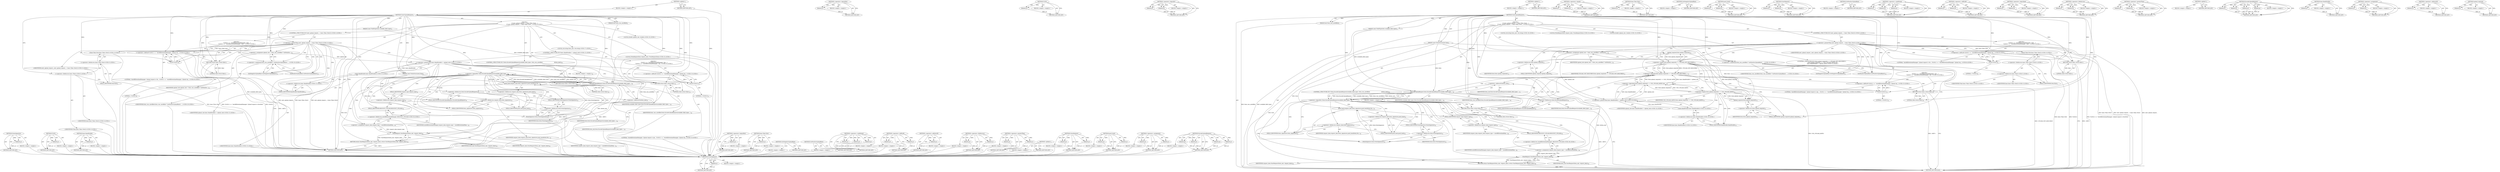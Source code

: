 digraph "upload_required" {
vulnerable_185 [label=<(METHOD,FormSignature)>];
vulnerable_186 [label=<(PARAM,p1)>];
vulnerable_187 [label=<(BLOCK,&lt;empty&gt;,&lt;empty&gt;)>];
vulnerable_188 [label=<(METHOD_RETURN,ANY)>];
vulnerable_140 [label=<(METHOD,VLOG)>];
vulnerable_141 [label=<(PARAM,p1)>];
vulnerable_142 [label=<(BLOCK,&lt;empty&gt;,&lt;empty&gt;)>];
vulnerable_143 [label=<(METHOD_RETURN,ANY)>];
vulnerable_161 [label=<(METHOD,base.RandDouble)>];
vulnerable_162 [label=<(PARAM,p1)>];
vulnerable_163 [label=<(BLOCK,&lt;empty&gt;,&lt;empty&gt;)>];
vulnerable_164 [label=<(METHOD_RETURN,ANY)>];
vulnerable_6 [label=<(METHOD,&lt;global&gt;)<SUB>1</SUB>>];
vulnerable_7 [label=<(BLOCK,&lt;empty&gt;,&lt;empty&gt;)<SUB>1</SUB>>];
vulnerable_8 [label=<(METHOD,StartUploadRequest)<SUB>1</SUB>>];
vulnerable_9 [label=<(PARAM,const FormStructure&amp; form)<SUB>2</SUB>>];
vulnerable_10 [label=<(PARAM,bool form_was_autofilled)<SUB>3</SUB>>];
vulnerable_11 [label=<(PARAM,const FieldTypeSet&amp; available_field_types)<SUB>4</SUB>>];
vulnerable_12 [label="<(BLOCK,{
  if (next_upload_request_ &gt; base::Time::Now(...,{
  if (next_upload_request_ &gt; base::Time::Now(...)<SUB>4</SUB>>"];
vulnerable_13 [label="<(CONTROL_STRUCTURE,IF,if (next_upload_request_ &gt; base::Time::Now()))<SUB>5</SUB>>"];
vulnerable_14 [label="<(&lt;operator&gt;.greaterThan,next_upload_request_ &gt; base::Time::Now())<SUB>5</SUB>>"];
vulnerable_15 [label="<(IDENTIFIER,next_upload_request_,next_upload_request_ &gt; base::Time::Now())<SUB>5</SUB>>"];
vulnerable_16 [label="<(base.Time.Now,base::Time::Now())<SUB>5</SUB>>"];
vulnerable_17 [label="<(&lt;operator&gt;.fieldAccess,base::Time::Now)<SUB>5</SUB>>"];
vulnerable_18 [label="<(&lt;operator&gt;.fieldAccess,base::Time)<SUB>5</SUB>>"];
vulnerable_19 [label="<(IDENTIFIER,base,base::Time::Now())<SUB>5</SUB>>"];
vulnerable_20 [label="<(IDENTIFIER,Time,base::Time::Now())<SUB>5</SUB>>"];
vulnerable_21 [label=<(FIELD_IDENTIFIER,Now,Now)<SUB>5</SUB>>];
vulnerable_22 [label="<(BLOCK,{
    VLOG(1) &lt;&lt; &quot;AutofillDownloadManager: Uplo...,{
    VLOG(1) &lt;&lt; &quot;AutofillDownloadManager: Uplo...)<SUB>5</SUB>>"];
vulnerable_23 [label="<(&lt;operator&gt;.shiftLeft,VLOG(1) &lt;&lt; &quot;AutofillDownloadManager: Upload req...)<SUB>6</SUB>>"];
vulnerable_24 [label=<(VLOG,VLOG(1))<SUB>6</SUB>>];
vulnerable_25 [label=<(LITERAL,1,VLOG(1))<SUB>6</SUB>>];
vulnerable_26 [label="<(LITERAL,&quot;AutofillDownloadManager: Upload request is thr...,VLOG(1) &lt;&lt; &quot;AutofillDownloadManager: Upload req...)<SUB>6</SUB>>"];
vulnerable_27 [label=<(RETURN,return false;,return false;)<SUB>7</SUB>>];
vulnerable_28 [label=<(LITERAL,false,return false;)<SUB>7</SUB>>];
vulnerable_29 [label="<(LOCAL,double upload_rate: double)<SUB>10</SUB>>"];
vulnerable_30 [label=<(&lt;operator&gt;.assignment,upload_rate = form_was_autofilled ? GetPositive...)<SUB>10</SUB>>];
vulnerable_31 [label=<(IDENTIFIER,upload_rate,upload_rate = form_was_autofilled ? GetPositive...)<SUB>10</SUB>>];
vulnerable_32 [label="<(&lt;operator&gt;.conditional,form_was_autofilled ? GetPositiveUploadRate() :...)<SUB>10</SUB>>"];
vulnerable_33 [label="<(IDENTIFIER,form_was_autofilled,form_was_autofilled ? GetPositiveUploadRate() :...)<SUB>10</SUB>>"];
vulnerable_34 [label=<(GetPositiveUploadRate,GetPositiveUploadRate())<SUB>10</SUB>>];
vulnerable_35 [label=<(GetNegativeUploadRate,GetNegativeUploadRate())<SUB>11</SUB>>];
vulnerable_36 [label="<(CONTROL_STRUCTURE,IF,if (base::RandDouble() &gt; upload_rate))<SUB>12</SUB>>"];
vulnerable_37 [label="<(&lt;operator&gt;.greaterThan,base::RandDouble() &gt; upload_rate)<SUB>12</SUB>>"];
vulnerable_38 [label="<(base.RandDouble,base::RandDouble())<SUB>12</SUB>>"];
vulnerable_39 [label="<(&lt;operator&gt;.fieldAccess,base::RandDouble)<SUB>12</SUB>>"];
vulnerable_40 [label="<(IDENTIFIER,base,base::RandDouble())<SUB>12</SUB>>"];
vulnerable_41 [label=<(FIELD_IDENTIFIER,RandDouble,RandDouble)<SUB>12</SUB>>];
vulnerable_42 [label="<(IDENTIFIER,upload_rate,base::RandDouble() &gt; upload_rate)<SUB>12</SUB>>"];
vulnerable_43 [label="<(BLOCK,{
     VLOG(1) &lt;&lt; &quot;AutofillDownloadManager: Upl...,{
     VLOG(1) &lt;&lt; &quot;AutofillDownloadManager: Upl...)<SUB>12</SUB>>"];
vulnerable_44 [label="<(&lt;operator&gt;.shiftLeft,VLOG(1) &lt;&lt; &quot;AutofillDownloadManager: Upload req...)<SUB>13</SUB>>"];
vulnerable_45 [label=<(VLOG,VLOG(1))<SUB>13</SUB>>];
vulnerable_46 [label=<(LITERAL,1,VLOG(1))<SUB>13</SUB>>];
vulnerable_47 [label="<(LITERAL,&quot;AutofillDownloadManager: Upload request is ign...,VLOG(1) &lt;&lt; &quot;AutofillDownloadManager: Upload req...)<SUB>13</SUB>>"];
vulnerable_48 [label=<(RETURN,return false;,return false;)<SUB>14</SUB>>];
vulnerable_49 [label=<(LITERAL,false,return false;)<SUB>14</SUB>>];
vulnerable_50 [label="<(LOCAL,std.string form_xml: std.string)<SUB>17</SUB>>"];
vulnerable_51 [label=<(CONTROL_STRUCTURE,IF,if (!form.EncodeUploadRequest(available_field_types, form_was_autofilled,
                                &amp;form_xml)))<SUB>18</SUB>>];
vulnerable_52 [label=<(&lt;operator&gt;.logicalNot,!form.EncodeUploadRequest(available_field_types...)<SUB>18</SUB>>];
vulnerable_53 [label=<(EncodeUploadRequest,form.EncodeUploadRequest(available_field_types,...)<SUB>18</SUB>>];
vulnerable_54 [label=<(&lt;operator&gt;.fieldAccess,form.EncodeUploadRequest)<SUB>18</SUB>>];
vulnerable_55 [label=<(IDENTIFIER,form,form.EncodeUploadRequest(available_field_types,...)<SUB>18</SUB>>];
vulnerable_56 [label=<(FIELD_IDENTIFIER,EncodeUploadRequest,EncodeUploadRequest)<SUB>18</SUB>>];
vulnerable_57 [label=<(IDENTIFIER,available_field_types,form.EncodeUploadRequest(available_field_types,...)<SUB>18</SUB>>];
vulnerable_58 [label=<(IDENTIFIER,form_was_autofilled,form.EncodeUploadRequest(available_field_types,...)<SUB>18</SUB>>];
vulnerable_59 [label=<(&lt;operator&gt;.addressOf,&amp;form_xml)<SUB>19</SUB>>];
vulnerable_60 [label=<(IDENTIFIER,form_xml,form.EncodeUploadRequest(available_field_types,...)<SUB>19</SUB>>];
vulnerable_61 [label=<(BLOCK,&lt;empty&gt;,&lt;empty&gt;)<SUB>20</SUB>>];
vulnerable_62 [label=<(RETURN,return false;,return false;)<SUB>20</SUB>>];
vulnerable_63 [label=<(LITERAL,false,return false;)<SUB>20</SUB>>];
vulnerable_64 [label="<(LOCAL,FormRequestData request_data: FormRequestData)<SUB>22</SUB>>"];
vulnerable_65 [label=<(push_back,request_data.form_signatures.push_back(form.For...)<SUB>23</SUB>>];
vulnerable_66 [label=<(&lt;operator&gt;.fieldAccess,request_data.form_signatures.push_back)<SUB>23</SUB>>];
vulnerable_67 [label=<(&lt;operator&gt;.fieldAccess,request_data.form_signatures)<SUB>23</SUB>>];
vulnerable_68 [label=<(IDENTIFIER,request_data,request_data.form_signatures.push_back(form.For...)<SUB>23</SUB>>];
vulnerable_69 [label=<(FIELD_IDENTIFIER,form_signatures,form_signatures)<SUB>23</SUB>>];
vulnerable_70 [label=<(FIELD_IDENTIFIER,push_back,push_back)<SUB>23</SUB>>];
vulnerable_71 [label=<(FormSignature,form.FormSignature())<SUB>23</SUB>>];
vulnerable_72 [label=<(&lt;operator&gt;.fieldAccess,form.FormSignature)<SUB>23</SUB>>];
vulnerable_73 [label=<(IDENTIFIER,form,form.FormSignature())<SUB>23</SUB>>];
vulnerable_74 [label=<(FIELD_IDENTIFIER,FormSignature,FormSignature)<SUB>23</SUB>>];
vulnerable_75 [label=<(&lt;operator&gt;.assignment,request_data.request_type = AutofillDownloadMan...)<SUB>24</SUB>>];
vulnerable_76 [label=<(&lt;operator&gt;.fieldAccess,request_data.request_type)<SUB>24</SUB>>];
vulnerable_77 [label=<(IDENTIFIER,request_data,request_data.request_type = AutofillDownloadMan...)<SUB>24</SUB>>];
vulnerable_78 [label=<(FIELD_IDENTIFIER,request_type,request_type)<SUB>24</SUB>>];
vulnerable_79 [label="<(&lt;operator&gt;.fieldAccess,AutofillDownloadManager::REQUEST_UPLOAD)<SUB>24</SUB>>"];
vulnerable_80 [label=<(IDENTIFIER,AutofillDownloadManager,request_data.request_type = AutofillDownloadMan...)<SUB>24</SUB>>];
vulnerable_81 [label=<(FIELD_IDENTIFIER,REQUEST_UPLOAD,REQUEST_UPLOAD)<SUB>24</SUB>>];
vulnerable_82 [label=<(RETURN,return StartRequest(form_xml, request_data);,return StartRequest(form_xml, request_data);)<SUB>26</SUB>>];
vulnerable_83 [label=<(StartRequest,StartRequest(form_xml, request_data))<SUB>26</SUB>>];
vulnerable_84 [label=<(IDENTIFIER,form_xml,StartRequest(form_xml, request_data))<SUB>26</SUB>>];
vulnerable_85 [label=<(IDENTIFIER,request_data,StartRequest(form_xml, request_data))<SUB>26</SUB>>];
vulnerable_86 [label=<(METHOD_RETURN,bool)<SUB>1</SUB>>];
vulnerable_88 [label=<(METHOD_RETURN,ANY)<SUB>1</SUB>>];
vulnerable_165 [label=<(METHOD,&lt;operator&gt;.logicalNot)>];
vulnerable_166 [label=<(PARAM,p1)>];
vulnerable_167 [label=<(BLOCK,&lt;empty&gt;,&lt;empty&gt;)>];
vulnerable_168 [label=<(METHOD_RETURN,ANY)>];
vulnerable_126 [label=<(METHOD,base.Time.Now)>];
vulnerable_127 [label=<(PARAM,p1)>];
vulnerable_128 [label=<(BLOCK,&lt;empty&gt;,&lt;empty&gt;)>];
vulnerable_129 [label=<(METHOD_RETURN,ANY)>];
vulnerable_158 [label=<(METHOD,GetNegativeUploadRate)>];
vulnerable_159 [label=<(BLOCK,&lt;empty&gt;,&lt;empty&gt;)>];
vulnerable_160 [label=<(METHOD_RETURN,ANY)>];
vulnerable_155 [label=<(METHOD,GetPositiveUploadRate)>];
vulnerable_156 [label=<(BLOCK,&lt;empty&gt;,&lt;empty&gt;)>];
vulnerable_157 [label=<(METHOD_RETURN,ANY)>];
vulnerable_149 [label=<(METHOD,&lt;operator&gt;.conditional)>];
vulnerable_150 [label=<(PARAM,p1)>];
vulnerable_151 [label=<(PARAM,p2)>];
vulnerable_152 [label=<(PARAM,p3)>];
vulnerable_153 [label=<(BLOCK,&lt;empty&gt;,&lt;empty&gt;)>];
vulnerable_154 [label=<(METHOD_RETURN,ANY)>];
vulnerable_135 [label=<(METHOD,&lt;operator&gt;.shiftLeft)>];
vulnerable_136 [label=<(PARAM,p1)>];
vulnerable_137 [label=<(PARAM,p2)>];
vulnerable_138 [label=<(BLOCK,&lt;empty&gt;,&lt;empty&gt;)>];
vulnerable_139 [label=<(METHOD_RETURN,ANY)>];
vulnerable_176 [label=<(METHOD,&lt;operator&gt;.addressOf)>];
vulnerable_177 [label=<(PARAM,p1)>];
vulnerable_178 [label=<(BLOCK,&lt;empty&gt;,&lt;empty&gt;)>];
vulnerable_179 [label=<(METHOD_RETURN,ANY)>];
vulnerable_130 [label=<(METHOD,&lt;operator&gt;.fieldAccess)>];
vulnerable_131 [label=<(PARAM,p1)>];
vulnerable_132 [label=<(PARAM,p2)>];
vulnerable_133 [label=<(BLOCK,&lt;empty&gt;,&lt;empty&gt;)>];
vulnerable_134 [label=<(METHOD_RETURN,ANY)>];
vulnerable_121 [label=<(METHOD,&lt;operator&gt;.greaterThan)>];
vulnerable_122 [label=<(PARAM,p1)>];
vulnerable_123 [label=<(PARAM,p2)>];
vulnerable_124 [label=<(BLOCK,&lt;empty&gt;,&lt;empty&gt;)>];
vulnerable_125 [label=<(METHOD_RETURN,ANY)>];
vulnerable_115 [label=<(METHOD,&lt;global&gt;)<SUB>1</SUB>>];
vulnerable_116 [label=<(BLOCK,&lt;empty&gt;,&lt;empty&gt;)>];
vulnerable_117 [label=<(METHOD_RETURN,ANY)>];
vulnerable_189 [label=<(METHOD,StartRequest)>];
vulnerable_190 [label=<(PARAM,p1)>];
vulnerable_191 [label=<(PARAM,p2)>];
vulnerable_192 [label=<(BLOCK,&lt;empty&gt;,&lt;empty&gt;)>];
vulnerable_193 [label=<(METHOD_RETURN,ANY)>];
vulnerable_180 [label=<(METHOD,push_back)>];
vulnerable_181 [label=<(PARAM,p1)>];
vulnerable_182 [label=<(PARAM,p2)>];
vulnerable_183 [label=<(BLOCK,&lt;empty&gt;,&lt;empty&gt;)>];
vulnerable_184 [label=<(METHOD_RETURN,ANY)>];
vulnerable_144 [label=<(METHOD,&lt;operator&gt;.assignment)>];
vulnerable_145 [label=<(PARAM,p1)>];
vulnerable_146 [label=<(PARAM,p2)>];
vulnerable_147 [label=<(BLOCK,&lt;empty&gt;,&lt;empty&gt;)>];
vulnerable_148 [label=<(METHOD_RETURN,ANY)>];
vulnerable_169 [label=<(METHOD,EncodeUploadRequest)>];
vulnerable_170 [label=<(PARAM,p1)>];
vulnerable_171 [label=<(PARAM,p2)>];
vulnerable_172 [label=<(PARAM,p3)>];
vulnerable_173 [label=<(PARAM,p4)>];
vulnerable_174 [label=<(BLOCK,&lt;empty&gt;,&lt;empty&gt;)>];
vulnerable_175 [label=<(METHOD_RETURN,ANY)>];
fixed_218 [label=<(METHOD,FormSignature)>];
fixed_219 [label=<(PARAM,p1)>];
fixed_220 [label=<(BLOCK,&lt;empty&gt;,&lt;empty&gt;)>];
fixed_221 [label=<(METHOD_RETURN,ANY)>];
fixed_198 [label=<(METHOD,&lt;operator&gt;.logicalNot)>];
fixed_199 [label=<(PARAM,p1)>];
fixed_200 [label=<(BLOCK,&lt;empty&gt;,&lt;empty&gt;)>];
fixed_201 [label=<(METHOD_RETURN,ANY)>];
fixed_154 [label=<(METHOD,VLOG)>];
fixed_155 [label=<(PARAM,p1)>];
fixed_156 [label=<(BLOCK,&lt;empty&gt;,&lt;empty&gt;)>];
fixed_157 [label=<(METHOD_RETURN,ANY)>];
fixed_175 [label=<(METHOD,&lt;operator&gt;.logicalOr)>];
fixed_176 [label=<(PARAM,p1)>];
fixed_177 [label=<(PARAM,p2)>];
fixed_178 [label=<(BLOCK,&lt;empty&gt;,&lt;empty&gt;)>];
fixed_179 [label=<(METHOD_RETURN,ANY)>];
fixed_6 [label=<(METHOD,&lt;global&gt;)<SUB>1</SUB>>];
fixed_7 [label=<(BLOCK,&lt;empty&gt;,&lt;empty&gt;)<SUB>1</SUB>>];
fixed_8 [label=<(METHOD,StartUploadRequest)<SUB>1</SUB>>];
fixed_9 [label=<(PARAM,const FormStructure&amp; form)<SUB>2</SUB>>];
fixed_10 [label=<(PARAM,bool form_was_autofilled)<SUB>3</SUB>>];
fixed_11 [label=<(PARAM,const FieldTypeSet&amp; available_field_types)<SUB>4</SUB>>];
fixed_12 [label="<(BLOCK,{
  if (next_upload_request_ &gt; base::Time::Now(...,{
  if (next_upload_request_ &gt; base::Time::Now(...)<SUB>4</SUB>>"];
fixed_13 [label="<(CONTROL_STRUCTURE,IF,if (next_upload_request_ &gt; base::Time::Now()))<SUB>5</SUB>>"];
fixed_14 [label="<(&lt;operator&gt;.greaterThan,next_upload_request_ &gt; base::Time::Now())<SUB>5</SUB>>"];
fixed_15 [label="<(IDENTIFIER,next_upload_request_,next_upload_request_ &gt; base::Time::Now())<SUB>5</SUB>>"];
fixed_16 [label="<(base.Time.Now,base::Time::Now())<SUB>5</SUB>>"];
fixed_17 [label="<(&lt;operator&gt;.fieldAccess,base::Time::Now)<SUB>5</SUB>>"];
fixed_18 [label="<(&lt;operator&gt;.fieldAccess,base::Time)<SUB>5</SUB>>"];
fixed_19 [label="<(IDENTIFIER,base,base::Time::Now())<SUB>5</SUB>>"];
fixed_20 [label="<(IDENTIFIER,Time,base::Time::Now())<SUB>5</SUB>>"];
fixed_21 [label=<(FIELD_IDENTIFIER,Now,Now)<SUB>5</SUB>>];
fixed_22 [label="<(BLOCK,{
    VLOG(1) &lt;&lt; &quot;AutofillDownloadManager: Uplo...,{
    VLOG(1) &lt;&lt; &quot;AutofillDownloadManager: Uplo...)<SUB>5</SUB>>"];
fixed_23 [label="<(&lt;operator&gt;.shiftLeft,VLOG(1) &lt;&lt; &quot;AutofillDownloadManager: Upload req...)<SUB>6</SUB>>"];
fixed_24 [label=<(VLOG,VLOG(1))<SUB>6</SUB>>];
fixed_25 [label=<(LITERAL,1,VLOG(1))<SUB>6</SUB>>];
fixed_26 [label="<(LITERAL,&quot;AutofillDownloadManager: Upload request is thr...,VLOG(1) &lt;&lt; &quot;AutofillDownloadManager: Upload req...)<SUB>6</SUB>>"];
fixed_27 [label=<(RETURN,return false;,return false;)<SUB>7</SUB>>];
fixed_28 [label=<(LITERAL,false,return false;)<SUB>7</SUB>>];
fixed_29 [label="<(LOCAL,double upload_rate: double)<SUB>10</SUB>>"];
fixed_30 [label=<(&lt;operator&gt;.assignment,upload_rate = form_was_autofilled ? GetPositive...)<SUB>10</SUB>>];
fixed_31 [label=<(IDENTIFIER,upload_rate,upload_rate = form_was_autofilled ? GetPositive...)<SUB>10</SUB>>];
fixed_32 [label="<(&lt;operator&gt;.conditional,form_was_autofilled ? GetPositiveUploadRate() :...)<SUB>10</SUB>>"];
fixed_33 [label="<(IDENTIFIER,form_was_autofilled,form_was_autofilled ? GetPositiveUploadRate() :...)<SUB>10</SUB>>"];
fixed_34 [label=<(GetPositiveUploadRate,GetPositiveUploadRate())<SUB>10</SUB>>];
fixed_35 [label=<(GetNegativeUploadRate,GetNegativeUploadRate())<SUB>11</SUB>>];
fixed_36 [label="<(CONTROL_STRUCTURE,IF,if (form.upload_required() == UPLOAD_NOT_REQUIRED ||
      (form.upload_required() == USE_UPLOAD_RATES &amp;&amp;
       base::RandDouble() &gt; upload_rate)))<SUB>12</SUB>>"];
fixed_37 [label=<(&lt;operator&gt;.logicalOr,form.upload_required() == UPLOAD_NOT_REQUIRED |...)<SUB>12</SUB>>];
fixed_38 [label=<(&lt;operator&gt;.equals,form.upload_required() == UPLOAD_NOT_REQUIRED)<SUB>12</SUB>>];
fixed_39 [label=<(upload_required,form.upload_required())<SUB>12</SUB>>];
fixed_40 [label=<(&lt;operator&gt;.fieldAccess,form.upload_required)<SUB>12</SUB>>];
fixed_41 [label=<(IDENTIFIER,form,form.upload_required())<SUB>12</SUB>>];
fixed_42 [label=<(FIELD_IDENTIFIER,upload_required,upload_required)<SUB>12</SUB>>];
fixed_43 [label=<(IDENTIFIER,UPLOAD_NOT_REQUIRED,form.upload_required() == UPLOAD_NOT_REQUIRED)<SUB>12</SUB>>];
fixed_44 [label=<(&lt;operator&gt;.logicalAnd,form.upload_required() == USE_UPLOAD_RATES &amp;&amp;
 ...)<SUB>13</SUB>>];
fixed_45 [label=<(&lt;operator&gt;.equals,form.upload_required() == USE_UPLOAD_RATES)<SUB>13</SUB>>];
fixed_46 [label=<(upload_required,form.upload_required())<SUB>13</SUB>>];
fixed_47 [label=<(&lt;operator&gt;.fieldAccess,form.upload_required)<SUB>13</SUB>>];
fixed_48 [label=<(IDENTIFIER,form,form.upload_required())<SUB>13</SUB>>];
fixed_49 [label=<(FIELD_IDENTIFIER,upload_required,upload_required)<SUB>13</SUB>>];
fixed_50 [label=<(IDENTIFIER,USE_UPLOAD_RATES,form.upload_required() == USE_UPLOAD_RATES)<SUB>13</SUB>>];
fixed_51 [label="<(&lt;operator&gt;.greaterThan,base::RandDouble() &gt; upload_rate)<SUB>14</SUB>>"];
fixed_52 [label="<(base.RandDouble,base::RandDouble())<SUB>14</SUB>>"];
fixed_53 [label="<(&lt;operator&gt;.fieldAccess,base::RandDouble)<SUB>14</SUB>>"];
fixed_54 [label="<(IDENTIFIER,base,base::RandDouble())<SUB>14</SUB>>"];
fixed_55 [label=<(FIELD_IDENTIFIER,RandDouble,RandDouble)<SUB>14</SUB>>];
fixed_56 [label="<(IDENTIFIER,upload_rate,base::RandDouble() &gt; upload_rate)<SUB>14</SUB>>"];
fixed_57 [label="<(BLOCK,{
     VLOG(1) &lt;&lt; &quot;AutofillDownloadManager: Upl...,{
     VLOG(1) &lt;&lt; &quot;AutofillDownloadManager: Upl...)<SUB>14</SUB>>"];
fixed_58 [label="<(&lt;operator&gt;.shiftLeft,VLOG(1) &lt;&lt; &quot;AutofillDownloadManager: Upload req...)<SUB>15</SUB>>"];
fixed_59 [label=<(VLOG,VLOG(1))<SUB>15</SUB>>];
fixed_60 [label=<(LITERAL,1,VLOG(1))<SUB>15</SUB>>];
fixed_61 [label="<(LITERAL,&quot;AutofillDownloadManager: Upload request is ign...,VLOG(1) &lt;&lt; &quot;AutofillDownloadManager: Upload req...)<SUB>15</SUB>>"];
fixed_62 [label=<(RETURN,return false;,return false;)<SUB>16</SUB>>];
fixed_63 [label=<(LITERAL,false,return false;)<SUB>16</SUB>>];
fixed_64 [label="<(LOCAL,std.string form_xml: std.string)<SUB>19</SUB>>"];
fixed_65 [label=<(CONTROL_STRUCTURE,IF,if (!form.EncodeUploadRequest(available_field_types, form_was_autofilled,
                                &amp;form_xml)))<SUB>20</SUB>>];
fixed_66 [label=<(&lt;operator&gt;.logicalNot,!form.EncodeUploadRequest(available_field_types...)<SUB>20</SUB>>];
fixed_67 [label=<(EncodeUploadRequest,form.EncodeUploadRequest(available_field_types,...)<SUB>20</SUB>>];
fixed_68 [label=<(&lt;operator&gt;.fieldAccess,form.EncodeUploadRequest)<SUB>20</SUB>>];
fixed_69 [label=<(IDENTIFIER,form,form.EncodeUploadRequest(available_field_types,...)<SUB>20</SUB>>];
fixed_70 [label=<(FIELD_IDENTIFIER,EncodeUploadRequest,EncodeUploadRequest)<SUB>20</SUB>>];
fixed_71 [label=<(IDENTIFIER,available_field_types,form.EncodeUploadRequest(available_field_types,...)<SUB>20</SUB>>];
fixed_72 [label=<(IDENTIFIER,form_was_autofilled,form.EncodeUploadRequest(available_field_types,...)<SUB>20</SUB>>];
fixed_73 [label=<(&lt;operator&gt;.addressOf,&amp;form_xml)<SUB>21</SUB>>];
fixed_74 [label=<(IDENTIFIER,form_xml,form.EncodeUploadRequest(available_field_types,...)<SUB>21</SUB>>];
fixed_75 [label=<(BLOCK,&lt;empty&gt;,&lt;empty&gt;)<SUB>22</SUB>>];
fixed_76 [label=<(RETURN,return false;,return false;)<SUB>22</SUB>>];
fixed_77 [label=<(LITERAL,false,return false;)<SUB>22</SUB>>];
fixed_78 [label="<(LOCAL,FormRequestData request_data: FormRequestData)<SUB>24</SUB>>"];
fixed_79 [label=<(push_back,request_data.form_signatures.push_back(form.For...)<SUB>25</SUB>>];
fixed_80 [label=<(&lt;operator&gt;.fieldAccess,request_data.form_signatures.push_back)<SUB>25</SUB>>];
fixed_81 [label=<(&lt;operator&gt;.fieldAccess,request_data.form_signatures)<SUB>25</SUB>>];
fixed_82 [label=<(IDENTIFIER,request_data,request_data.form_signatures.push_back(form.For...)<SUB>25</SUB>>];
fixed_83 [label=<(FIELD_IDENTIFIER,form_signatures,form_signatures)<SUB>25</SUB>>];
fixed_84 [label=<(FIELD_IDENTIFIER,push_back,push_back)<SUB>25</SUB>>];
fixed_85 [label=<(FormSignature,form.FormSignature())<SUB>25</SUB>>];
fixed_86 [label=<(&lt;operator&gt;.fieldAccess,form.FormSignature)<SUB>25</SUB>>];
fixed_87 [label=<(IDENTIFIER,form,form.FormSignature())<SUB>25</SUB>>];
fixed_88 [label=<(FIELD_IDENTIFIER,FormSignature,FormSignature)<SUB>25</SUB>>];
fixed_89 [label=<(&lt;operator&gt;.assignment,request_data.request_type = AutofillDownloadMan...)<SUB>26</SUB>>];
fixed_90 [label=<(&lt;operator&gt;.fieldAccess,request_data.request_type)<SUB>26</SUB>>];
fixed_91 [label=<(IDENTIFIER,request_data,request_data.request_type = AutofillDownloadMan...)<SUB>26</SUB>>];
fixed_92 [label=<(FIELD_IDENTIFIER,request_type,request_type)<SUB>26</SUB>>];
fixed_93 [label="<(&lt;operator&gt;.fieldAccess,AutofillDownloadManager::REQUEST_UPLOAD)<SUB>26</SUB>>"];
fixed_94 [label=<(IDENTIFIER,AutofillDownloadManager,request_data.request_type = AutofillDownloadMan...)<SUB>26</SUB>>];
fixed_95 [label=<(FIELD_IDENTIFIER,REQUEST_UPLOAD,REQUEST_UPLOAD)<SUB>26</SUB>>];
fixed_96 [label=<(RETURN,return StartRequest(form_xml, request_data);,return StartRequest(form_xml, request_data);)<SUB>28</SUB>>];
fixed_97 [label=<(StartRequest,StartRequest(form_xml, request_data))<SUB>28</SUB>>];
fixed_98 [label=<(IDENTIFIER,form_xml,StartRequest(form_xml, request_data))<SUB>28</SUB>>];
fixed_99 [label=<(IDENTIFIER,request_data,StartRequest(form_xml, request_data))<SUB>28</SUB>>];
fixed_100 [label=<(METHOD_RETURN,bool)<SUB>1</SUB>>];
fixed_102 [label=<(METHOD_RETURN,ANY)<SUB>1</SUB>>];
fixed_180 [label=<(METHOD,&lt;operator&gt;.equals)>];
fixed_181 [label=<(PARAM,p1)>];
fixed_182 [label=<(PARAM,p2)>];
fixed_183 [label=<(BLOCK,&lt;empty&gt;,&lt;empty&gt;)>];
fixed_184 [label=<(METHOD_RETURN,ANY)>];
fixed_140 [label=<(METHOD,base.Time.Now)>];
fixed_141 [label=<(PARAM,p1)>];
fixed_142 [label=<(BLOCK,&lt;empty&gt;,&lt;empty&gt;)>];
fixed_143 [label=<(METHOD_RETURN,ANY)>];
fixed_172 [label=<(METHOD,GetNegativeUploadRate)>];
fixed_173 [label=<(BLOCK,&lt;empty&gt;,&lt;empty&gt;)>];
fixed_174 [label=<(METHOD_RETURN,ANY)>];
fixed_213 [label=<(METHOD,push_back)>];
fixed_214 [label=<(PARAM,p1)>];
fixed_215 [label=<(PARAM,p2)>];
fixed_216 [label=<(BLOCK,&lt;empty&gt;,&lt;empty&gt;)>];
fixed_217 [label=<(METHOD_RETURN,ANY)>];
fixed_222 [label=<(METHOD,StartRequest)>];
fixed_223 [label=<(PARAM,p1)>];
fixed_224 [label=<(PARAM,p2)>];
fixed_225 [label=<(BLOCK,&lt;empty&gt;,&lt;empty&gt;)>];
fixed_226 [label=<(METHOD_RETURN,ANY)>];
fixed_169 [label=<(METHOD,GetPositiveUploadRate)>];
fixed_170 [label=<(BLOCK,&lt;empty&gt;,&lt;empty&gt;)>];
fixed_171 [label=<(METHOD_RETURN,ANY)>];
fixed_163 [label=<(METHOD,&lt;operator&gt;.conditional)>];
fixed_164 [label=<(PARAM,p1)>];
fixed_165 [label=<(PARAM,p2)>];
fixed_166 [label=<(PARAM,p3)>];
fixed_167 [label=<(BLOCK,&lt;empty&gt;,&lt;empty&gt;)>];
fixed_168 [label=<(METHOD_RETURN,ANY)>];
fixed_149 [label=<(METHOD,&lt;operator&gt;.shiftLeft)>];
fixed_150 [label=<(PARAM,p1)>];
fixed_151 [label=<(PARAM,p2)>];
fixed_152 [label=<(BLOCK,&lt;empty&gt;,&lt;empty&gt;)>];
fixed_153 [label=<(METHOD_RETURN,ANY)>];
fixed_189 [label=<(METHOD,&lt;operator&gt;.logicalAnd)>];
fixed_190 [label=<(PARAM,p1)>];
fixed_191 [label=<(PARAM,p2)>];
fixed_192 [label=<(BLOCK,&lt;empty&gt;,&lt;empty&gt;)>];
fixed_193 [label=<(METHOD_RETURN,ANY)>];
fixed_144 [label=<(METHOD,&lt;operator&gt;.fieldAccess)>];
fixed_145 [label=<(PARAM,p1)>];
fixed_146 [label=<(PARAM,p2)>];
fixed_147 [label=<(BLOCK,&lt;empty&gt;,&lt;empty&gt;)>];
fixed_148 [label=<(METHOD_RETURN,ANY)>];
fixed_135 [label=<(METHOD,&lt;operator&gt;.greaterThan)>];
fixed_136 [label=<(PARAM,p1)>];
fixed_137 [label=<(PARAM,p2)>];
fixed_138 [label=<(BLOCK,&lt;empty&gt;,&lt;empty&gt;)>];
fixed_139 [label=<(METHOD_RETURN,ANY)>];
fixed_129 [label=<(METHOD,&lt;global&gt;)<SUB>1</SUB>>];
fixed_130 [label=<(BLOCK,&lt;empty&gt;,&lt;empty&gt;)>];
fixed_131 [label=<(METHOD_RETURN,ANY)>];
fixed_202 [label=<(METHOD,EncodeUploadRequest)>];
fixed_203 [label=<(PARAM,p1)>];
fixed_204 [label=<(PARAM,p2)>];
fixed_205 [label=<(PARAM,p3)>];
fixed_206 [label=<(PARAM,p4)>];
fixed_207 [label=<(BLOCK,&lt;empty&gt;,&lt;empty&gt;)>];
fixed_208 [label=<(METHOD_RETURN,ANY)>];
fixed_194 [label=<(METHOD,base.RandDouble)>];
fixed_195 [label=<(PARAM,p1)>];
fixed_196 [label=<(BLOCK,&lt;empty&gt;,&lt;empty&gt;)>];
fixed_197 [label=<(METHOD_RETURN,ANY)>];
fixed_158 [label=<(METHOD,&lt;operator&gt;.assignment)>];
fixed_159 [label=<(PARAM,p1)>];
fixed_160 [label=<(PARAM,p2)>];
fixed_161 [label=<(BLOCK,&lt;empty&gt;,&lt;empty&gt;)>];
fixed_162 [label=<(METHOD_RETURN,ANY)>];
fixed_209 [label=<(METHOD,&lt;operator&gt;.addressOf)>];
fixed_210 [label=<(PARAM,p1)>];
fixed_211 [label=<(BLOCK,&lt;empty&gt;,&lt;empty&gt;)>];
fixed_212 [label=<(METHOD_RETURN,ANY)>];
fixed_185 [label=<(METHOD,upload_required)>];
fixed_186 [label=<(PARAM,p1)>];
fixed_187 [label=<(BLOCK,&lt;empty&gt;,&lt;empty&gt;)>];
fixed_188 [label=<(METHOD_RETURN,ANY)>];
vulnerable_185 -> vulnerable_186  [key=0, label="AST: "];
vulnerable_185 -> vulnerable_186  [key=1, label="DDG: "];
vulnerable_185 -> vulnerable_187  [key=0, label="AST: "];
vulnerable_185 -> vulnerable_188  [key=0, label="AST: "];
vulnerable_185 -> vulnerable_188  [key=1, label="CFG: "];
vulnerable_186 -> vulnerable_188  [key=0, label="DDG: p1"];
vulnerable_187 -> fixed_218  [key=0];
vulnerable_188 -> fixed_218  [key=0];
vulnerable_140 -> vulnerable_141  [key=0, label="AST: "];
vulnerable_140 -> vulnerable_141  [key=1, label="DDG: "];
vulnerable_140 -> vulnerable_142  [key=0, label="AST: "];
vulnerable_140 -> vulnerable_143  [key=0, label="AST: "];
vulnerable_140 -> vulnerable_143  [key=1, label="CFG: "];
vulnerable_141 -> vulnerable_143  [key=0, label="DDG: p1"];
vulnerable_142 -> fixed_218  [key=0];
vulnerable_143 -> fixed_218  [key=0];
vulnerable_161 -> vulnerable_162  [key=0, label="AST: "];
vulnerable_161 -> vulnerable_162  [key=1, label="DDG: "];
vulnerable_161 -> vulnerable_163  [key=0, label="AST: "];
vulnerable_161 -> vulnerable_164  [key=0, label="AST: "];
vulnerable_161 -> vulnerable_164  [key=1, label="CFG: "];
vulnerable_162 -> vulnerable_164  [key=0, label="DDG: p1"];
vulnerable_163 -> fixed_218  [key=0];
vulnerable_164 -> fixed_218  [key=0];
vulnerable_6 -> vulnerable_7  [key=0, label="AST: "];
vulnerable_6 -> vulnerable_88  [key=0, label="AST: "];
vulnerable_6 -> vulnerable_88  [key=1, label="CFG: "];
vulnerable_7 -> vulnerable_8  [key=0, label="AST: "];
vulnerable_8 -> vulnerable_9  [key=0, label="AST: "];
vulnerable_8 -> vulnerable_9  [key=1, label="DDG: "];
vulnerable_8 -> vulnerable_10  [key=0, label="AST: "];
vulnerable_8 -> vulnerable_10  [key=1, label="DDG: "];
vulnerable_8 -> vulnerable_11  [key=0, label="AST: "];
vulnerable_8 -> vulnerable_11  [key=1, label="DDG: "];
vulnerable_8 -> vulnerable_12  [key=0, label="AST: "];
vulnerable_8 -> vulnerable_86  [key=0, label="AST: "];
vulnerable_8 -> vulnerable_18  [key=0, label="CFG: "];
vulnerable_8 -> vulnerable_30  [key=0, label="DDG: "];
vulnerable_8 -> vulnerable_14  [key=0, label="DDG: "];
vulnerable_8 -> vulnerable_27  [key=0, label="DDG: "];
vulnerable_8 -> vulnerable_32  [key=0, label="DDG: "];
vulnerable_8 -> vulnerable_37  [key=0, label="DDG: "];
vulnerable_8 -> vulnerable_48  [key=0, label="DDG: "];
vulnerable_8 -> vulnerable_62  [key=0, label="DDG: "];
vulnerable_8 -> vulnerable_83  [key=0, label="DDG: "];
vulnerable_8 -> vulnerable_23  [key=0, label="DDG: "];
vulnerable_8 -> vulnerable_28  [key=0, label="DDG: "];
vulnerable_8 -> vulnerable_44  [key=0, label="DDG: "];
vulnerable_8 -> vulnerable_49  [key=0, label="DDG: "];
vulnerable_8 -> vulnerable_53  [key=0, label="DDG: "];
vulnerable_8 -> vulnerable_63  [key=0, label="DDG: "];
vulnerable_8 -> vulnerable_24  [key=0, label="DDG: "];
vulnerable_8 -> vulnerable_45  [key=0, label="DDG: "];
vulnerable_9 -> vulnerable_86  [key=0, label="DDG: form"];
vulnerable_9 -> vulnerable_71  [key=0, label="DDG: form"];
vulnerable_9 -> vulnerable_53  [key=0, label="DDG: form"];
vulnerable_10 -> vulnerable_86  [key=0, label="DDG: form_was_autofilled"];
vulnerable_11 -> vulnerable_86  [key=0, label="DDG: available_field_types"];
vulnerable_11 -> vulnerable_53  [key=0, label="DDG: available_field_types"];
vulnerable_12 -> vulnerable_13  [key=0, label="AST: "];
vulnerable_12 -> vulnerable_29  [key=0, label="AST: "];
vulnerable_12 -> vulnerable_30  [key=0, label="AST: "];
vulnerable_12 -> vulnerable_36  [key=0, label="AST: "];
vulnerable_12 -> vulnerable_50  [key=0, label="AST: "];
vulnerable_12 -> vulnerable_51  [key=0, label="AST: "];
vulnerable_12 -> vulnerable_64  [key=0, label="AST: "];
vulnerable_12 -> vulnerable_65  [key=0, label="AST: "];
vulnerable_12 -> vulnerable_75  [key=0, label="AST: "];
vulnerable_12 -> vulnerable_82  [key=0, label="AST: "];
vulnerable_13 -> vulnerable_14  [key=0, label="AST: "];
vulnerable_13 -> vulnerable_22  [key=0, label="AST: "];
vulnerable_14 -> vulnerable_15  [key=0, label="AST: "];
vulnerable_14 -> vulnerable_16  [key=0, label="AST: "];
vulnerable_14 -> vulnerable_24  [key=0, label="CFG: "];
vulnerable_14 -> vulnerable_24  [key=1, label="CDG: "];
vulnerable_14 -> vulnerable_34  [key=0, label="CFG: "];
vulnerable_14 -> vulnerable_34  [key=1, label="CDG: "];
vulnerable_14 -> vulnerable_35  [key=0, label="CFG: "];
vulnerable_14 -> vulnerable_35  [key=1, label="CDG: "];
vulnerable_14 -> vulnerable_86  [key=0, label="DDG: base::Time::Now()"];
vulnerable_14 -> vulnerable_86  [key=1, label="DDG: next_upload_request_ &gt; base::Time::Now()"];
vulnerable_14 -> vulnerable_86  [key=2, label="DDG: next_upload_request_"];
vulnerable_14 -> vulnerable_30  [key=0, label="CDG: "];
vulnerable_14 -> vulnerable_32  [key=0, label="CDG: "];
vulnerable_14 -> vulnerable_37  [key=0, label="CDG: "];
vulnerable_14 -> vulnerable_38  [key=0, label="CDG: "];
vulnerable_14 -> vulnerable_27  [key=0, label="CDG: "];
vulnerable_14 -> vulnerable_23  [key=0, label="CDG: "];
vulnerable_14 -> vulnerable_41  [key=0, label="CDG: "];
vulnerable_14 -> vulnerable_39  [key=0, label="CDG: "];
vulnerable_15 -> fixed_218  [key=0];
vulnerable_16 -> vulnerable_17  [key=0, label="AST: "];
vulnerable_16 -> vulnerable_14  [key=0, label="CFG: "];
vulnerable_16 -> vulnerable_14  [key=1, label="DDG: base::Time::Now"];
vulnerable_16 -> vulnerable_86  [key=0, label="DDG: base::Time::Now"];
vulnerable_17 -> vulnerable_18  [key=0, label="AST: "];
vulnerable_17 -> vulnerable_21  [key=0, label="AST: "];
vulnerable_17 -> vulnerable_16  [key=0, label="CFG: "];
vulnerable_18 -> vulnerable_19  [key=0, label="AST: "];
vulnerable_18 -> vulnerable_20  [key=0, label="AST: "];
vulnerable_18 -> vulnerable_21  [key=0, label="CFG: "];
vulnerable_19 -> fixed_218  [key=0];
vulnerable_20 -> fixed_218  [key=0];
vulnerable_21 -> vulnerable_17  [key=0, label="CFG: "];
vulnerable_22 -> vulnerable_23  [key=0, label="AST: "];
vulnerable_22 -> vulnerable_27  [key=0, label="AST: "];
vulnerable_23 -> vulnerable_24  [key=0, label="AST: "];
vulnerable_23 -> vulnerable_26  [key=0, label="AST: "];
vulnerable_23 -> vulnerable_27  [key=0, label="CFG: "];
vulnerable_23 -> vulnerable_86  [key=0, label="DDG: VLOG(1)"];
vulnerable_23 -> vulnerable_86  [key=1, label="DDG: VLOG(1) &lt;&lt; &quot;AutofillDownloadManager: Upload request is throttled.&quot;"];
vulnerable_24 -> vulnerable_25  [key=0, label="AST: "];
vulnerable_24 -> vulnerable_23  [key=0, label="CFG: "];
vulnerable_24 -> vulnerable_23  [key=1, label="DDG: 1"];
vulnerable_25 -> fixed_218  [key=0];
vulnerable_26 -> fixed_218  [key=0];
vulnerable_27 -> vulnerable_28  [key=0, label="AST: "];
vulnerable_27 -> vulnerable_86  [key=0, label="CFG: "];
vulnerable_27 -> vulnerable_86  [key=1, label="DDG: &lt;RET&gt;"];
vulnerable_28 -> vulnerable_27  [key=0, label="DDG: false"];
vulnerable_29 -> fixed_218  [key=0];
vulnerable_30 -> vulnerable_31  [key=0, label="AST: "];
vulnerable_30 -> vulnerable_32  [key=0, label="AST: "];
vulnerable_30 -> vulnerable_41  [key=0, label="CFG: "];
vulnerable_30 -> vulnerable_37  [key=0, label="DDG: upload_rate"];
vulnerable_31 -> fixed_218  [key=0];
vulnerable_32 -> vulnerable_33  [key=0, label="AST: "];
vulnerable_32 -> vulnerable_34  [key=0, label="AST: "];
vulnerable_32 -> vulnerable_35  [key=0, label="AST: "];
vulnerable_32 -> vulnerable_30  [key=0, label="CFG: "];
vulnerable_33 -> fixed_218  [key=0];
vulnerable_34 -> vulnerable_32  [key=0, label="CFG: "];
vulnerable_35 -> vulnerable_32  [key=0, label="CFG: "];
vulnerable_36 -> vulnerable_37  [key=0, label="AST: "];
vulnerable_36 -> vulnerable_43  [key=0, label="AST: "];
vulnerable_37 -> vulnerable_38  [key=0, label="AST: "];
vulnerable_37 -> vulnerable_42  [key=0, label="AST: "];
vulnerable_37 -> vulnerable_45  [key=0, label="CFG: "];
vulnerable_37 -> vulnerable_45  [key=1, label="CDG: "];
vulnerable_37 -> vulnerable_56  [key=0, label="CFG: "];
vulnerable_37 -> vulnerable_56  [key=1, label="CDG: "];
vulnerable_37 -> vulnerable_48  [key=0, label="CDG: "];
vulnerable_37 -> vulnerable_52  [key=0, label="CDG: "];
vulnerable_37 -> vulnerable_59  [key=0, label="CDG: "];
vulnerable_37 -> vulnerable_44  [key=0, label="CDG: "];
vulnerable_37 -> vulnerable_54  [key=0, label="CDG: "];
vulnerable_37 -> vulnerable_53  [key=0, label="CDG: "];
vulnerable_38 -> vulnerable_39  [key=0, label="AST: "];
vulnerable_38 -> vulnerable_37  [key=0, label="CFG: "];
vulnerable_38 -> vulnerable_37  [key=1, label="DDG: base::RandDouble"];
vulnerable_39 -> vulnerable_40  [key=0, label="AST: "];
vulnerable_39 -> vulnerable_41  [key=0, label="AST: "];
vulnerable_39 -> vulnerable_38  [key=0, label="CFG: "];
vulnerable_40 -> fixed_218  [key=0];
vulnerable_41 -> vulnerable_39  [key=0, label="CFG: "];
vulnerable_42 -> fixed_218  [key=0];
vulnerable_43 -> vulnerable_44  [key=0, label="AST: "];
vulnerable_43 -> vulnerable_48  [key=0, label="AST: "];
vulnerable_44 -> vulnerable_45  [key=0, label="AST: "];
vulnerable_44 -> vulnerable_47  [key=0, label="AST: "];
vulnerable_44 -> vulnerable_48  [key=0, label="CFG: "];
vulnerable_45 -> vulnerable_46  [key=0, label="AST: "];
vulnerable_45 -> vulnerable_44  [key=0, label="CFG: "];
vulnerable_45 -> vulnerable_44  [key=1, label="DDG: 1"];
vulnerable_46 -> fixed_218  [key=0];
vulnerable_47 -> fixed_218  [key=0];
vulnerable_48 -> vulnerable_49  [key=0, label="AST: "];
vulnerable_48 -> vulnerable_86  [key=0, label="CFG: "];
vulnerable_48 -> vulnerable_86  [key=1, label="DDG: &lt;RET&gt;"];
vulnerable_49 -> vulnerable_48  [key=0, label="DDG: false"];
vulnerable_50 -> fixed_218  [key=0];
vulnerable_51 -> vulnerable_52  [key=0, label="AST: "];
vulnerable_51 -> vulnerable_61  [key=0, label="AST: "];
vulnerable_52 -> vulnerable_53  [key=0, label="AST: "];
vulnerable_52 -> vulnerable_62  [key=0, label="CFG: "];
vulnerable_52 -> vulnerable_62  [key=1, label="CDG: "];
vulnerable_52 -> vulnerable_69  [key=0, label="CFG: "];
vulnerable_52 -> vulnerable_69  [key=1, label="CDG: "];
vulnerable_52 -> vulnerable_66  [key=0, label="CDG: "];
vulnerable_52 -> vulnerable_75  [key=0, label="CDG: "];
vulnerable_52 -> vulnerable_81  [key=0, label="CDG: "];
vulnerable_52 -> vulnerable_72  [key=0, label="CDG: "];
vulnerable_52 -> vulnerable_67  [key=0, label="CDG: "];
vulnerable_52 -> vulnerable_74  [key=0, label="CDG: "];
vulnerable_52 -> vulnerable_76  [key=0, label="CDG: "];
vulnerable_52 -> vulnerable_65  [key=0, label="CDG: "];
vulnerable_52 -> vulnerable_82  [key=0, label="CDG: "];
vulnerable_52 -> vulnerable_79  [key=0, label="CDG: "];
vulnerable_52 -> vulnerable_83  [key=0, label="CDG: "];
vulnerable_52 -> vulnerable_71  [key=0, label="CDG: "];
vulnerable_52 -> vulnerable_70  [key=0, label="CDG: "];
vulnerable_52 -> vulnerable_78  [key=0, label="CDG: "];
vulnerable_53 -> vulnerable_54  [key=0, label="AST: "];
vulnerable_53 -> vulnerable_57  [key=0, label="AST: "];
vulnerable_53 -> vulnerable_58  [key=0, label="AST: "];
vulnerable_53 -> vulnerable_59  [key=0, label="AST: "];
vulnerable_53 -> vulnerable_52  [key=0, label="CFG: "];
vulnerable_53 -> vulnerable_52  [key=1, label="DDG: form.EncodeUploadRequest"];
vulnerable_53 -> vulnerable_52  [key=2, label="DDG: available_field_types"];
vulnerable_53 -> vulnerable_52  [key=3, label="DDG: form_was_autofilled"];
vulnerable_53 -> vulnerable_52  [key=4, label="DDG: &amp;form_xml"];
vulnerable_53 -> vulnerable_83  [key=0, label="DDG: &amp;form_xml"];
vulnerable_54 -> vulnerable_55  [key=0, label="AST: "];
vulnerable_54 -> vulnerable_56  [key=0, label="AST: "];
vulnerable_54 -> vulnerable_59  [key=0, label="CFG: "];
vulnerable_55 -> fixed_218  [key=0];
vulnerable_56 -> vulnerable_54  [key=0, label="CFG: "];
vulnerable_57 -> fixed_218  [key=0];
vulnerable_58 -> fixed_218  [key=0];
vulnerable_59 -> vulnerable_60  [key=0, label="AST: "];
vulnerable_59 -> vulnerable_53  [key=0, label="CFG: "];
vulnerable_60 -> fixed_218  [key=0];
vulnerable_61 -> vulnerable_62  [key=0, label="AST: "];
vulnerable_62 -> vulnerable_63  [key=0, label="AST: "];
vulnerable_62 -> vulnerable_86  [key=0, label="CFG: "];
vulnerable_62 -> vulnerable_86  [key=1, label="DDG: &lt;RET&gt;"];
vulnerable_63 -> vulnerable_62  [key=0, label="DDG: false"];
vulnerable_64 -> fixed_218  [key=0];
vulnerable_65 -> vulnerable_66  [key=0, label="AST: "];
vulnerable_65 -> vulnerable_71  [key=0, label="AST: "];
vulnerable_65 -> vulnerable_78  [key=0, label="CFG: "];
vulnerable_66 -> vulnerable_67  [key=0, label="AST: "];
vulnerable_66 -> vulnerable_70  [key=0, label="AST: "];
vulnerable_66 -> vulnerable_74  [key=0, label="CFG: "];
vulnerable_67 -> vulnerable_68  [key=0, label="AST: "];
vulnerable_67 -> vulnerable_69  [key=0, label="AST: "];
vulnerable_67 -> vulnerable_70  [key=0, label="CFG: "];
vulnerable_68 -> fixed_218  [key=0];
vulnerable_69 -> vulnerable_67  [key=0, label="CFG: "];
vulnerable_70 -> vulnerable_66  [key=0, label="CFG: "];
vulnerable_71 -> vulnerable_72  [key=0, label="AST: "];
vulnerable_71 -> vulnerable_65  [key=0, label="CFG: "];
vulnerable_71 -> vulnerable_65  [key=1, label="DDG: form.FormSignature"];
vulnerable_72 -> vulnerable_73  [key=0, label="AST: "];
vulnerable_72 -> vulnerable_74  [key=0, label="AST: "];
vulnerable_72 -> vulnerable_71  [key=0, label="CFG: "];
vulnerable_73 -> fixed_218  [key=0];
vulnerable_74 -> vulnerable_72  [key=0, label="CFG: "];
vulnerable_75 -> vulnerable_76  [key=0, label="AST: "];
vulnerable_75 -> vulnerable_79  [key=0, label="AST: "];
vulnerable_75 -> vulnerable_83  [key=0, label="CFG: "];
vulnerable_75 -> vulnerable_83  [key=1, label="DDG: request_data.request_type"];
vulnerable_76 -> vulnerable_77  [key=0, label="AST: "];
vulnerable_76 -> vulnerable_78  [key=0, label="AST: "];
vulnerable_76 -> vulnerable_81  [key=0, label="CFG: "];
vulnerable_77 -> fixed_218  [key=0];
vulnerable_78 -> vulnerable_76  [key=0, label="CFG: "];
vulnerable_79 -> vulnerable_80  [key=0, label="AST: "];
vulnerable_79 -> vulnerable_81  [key=0, label="AST: "];
vulnerable_79 -> vulnerable_75  [key=0, label="CFG: "];
vulnerable_80 -> fixed_218  [key=0];
vulnerable_81 -> vulnerable_79  [key=0, label="CFG: "];
vulnerable_82 -> vulnerable_83  [key=0, label="AST: "];
vulnerable_82 -> vulnerable_86  [key=0, label="CFG: "];
vulnerable_82 -> vulnerable_86  [key=1, label="DDG: &lt;RET&gt;"];
vulnerable_83 -> vulnerable_84  [key=0, label="AST: "];
vulnerable_83 -> vulnerable_85  [key=0, label="AST: "];
vulnerable_83 -> vulnerable_82  [key=0, label="CFG: "];
vulnerable_83 -> vulnerable_82  [key=1, label="DDG: StartRequest(form_xml, request_data)"];
vulnerable_84 -> fixed_218  [key=0];
vulnerable_85 -> fixed_218  [key=0];
vulnerable_86 -> fixed_218  [key=0];
vulnerable_88 -> fixed_218  [key=0];
vulnerable_165 -> vulnerable_166  [key=0, label="AST: "];
vulnerable_165 -> vulnerable_166  [key=1, label="DDG: "];
vulnerable_165 -> vulnerable_167  [key=0, label="AST: "];
vulnerable_165 -> vulnerable_168  [key=0, label="AST: "];
vulnerable_165 -> vulnerable_168  [key=1, label="CFG: "];
vulnerable_166 -> vulnerable_168  [key=0, label="DDG: p1"];
vulnerable_167 -> fixed_218  [key=0];
vulnerable_168 -> fixed_218  [key=0];
vulnerable_126 -> vulnerable_127  [key=0, label="AST: "];
vulnerable_126 -> vulnerable_127  [key=1, label="DDG: "];
vulnerable_126 -> vulnerable_128  [key=0, label="AST: "];
vulnerable_126 -> vulnerable_129  [key=0, label="AST: "];
vulnerable_126 -> vulnerable_129  [key=1, label="CFG: "];
vulnerable_127 -> vulnerable_129  [key=0, label="DDG: p1"];
vulnerable_128 -> fixed_218  [key=0];
vulnerable_129 -> fixed_218  [key=0];
vulnerable_158 -> vulnerable_159  [key=0, label="AST: "];
vulnerable_158 -> vulnerable_160  [key=0, label="AST: "];
vulnerable_158 -> vulnerable_160  [key=1, label="CFG: "];
vulnerable_159 -> fixed_218  [key=0];
vulnerable_160 -> fixed_218  [key=0];
vulnerable_155 -> vulnerable_156  [key=0, label="AST: "];
vulnerable_155 -> vulnerable_157  [key=0, label="AST: "];
vulnerable_155 -> vulnerable_157  [key=1, label="CFG: "];
vulnerable_156 -> fixed_218  [key=0];
vulnerable_157 -> fixed_218  [key=0];
vulnerable_149 -> vulnerable_150  [key=0, label="AST: "];
vulnerable_149 -> vulnerable_150  [key=1, label="DDG: "];
vulnerable_149 -> vulnerable_153  [key=0, label="AST: "];
vulnerable_149 -> vulnerable_151  [key=0, label="AST: "];
vulnerable_149 -> vulnerable_151  [key=1, label="DDG: "];
vulnerable_149 -> vulnerable_154  [key=0, label="AST: "];
vulnerable_149 -> vulnerable_154  [key=1, label="CFG: "];
vulnerable_149 -> vulnerable_152  [key=0, label="AST: "];
vulnerable_149 -> vulnerable_152  [key=1, label="DDG: "];
vulnerable_150 -> vulnerable_154  [key=0, label="DDG: p1"];
vulnerable_151 -> vulnerable_154  [key=0, label="DDG: p2"];
vulnerable_152 -> vulnerable_154  [key=0, label="DDG: p3"];
vulnerable_153 -> fixed_218  [key=0];
vulnerable_154 -> fixed_218  [key=0];
vulnerable_135 -> vulnerable_136  [key=0, label="AST: "];
vulnerable_135 -> vulnerable_136  [key=1, label="DDG: "];
vulnerable_135 -> vulnerable_138  [key=0, label="AST: "];
vulnerable_135 -> vulnerable_137  [key=0, label="AST: "];
vulnerable_135 -> vulnerable_137  [key=1, label="DDG: "];
vulnerable_135 -> vulnerable_139  [key=0, label="AST: "];
vulnerable_135 -> vulnerable_139  [key=1, label="CFG: "];
vulnerable_136 -> vulnerable_139  [key=0, label="DDG: p1"];
vulnerable_137 -> vulnerable_139  [key=0, label="DDG: p2"];
vulnerable_138 -> fixed_218  [key=0];
vulnerable_139 -> fixed_218  [key=0];
vulnerable_176 -> vulnerable_177  [key=0, label="AST: "];
vulnerable_176 -> vulnerable_177  [key=1, label="DDG: "];
vulnerable_176 -> vulnerable_178  [key=0, label="AST: "];
vulnerable_176 -> vulnerable_179  [key=0, label="AST: "];
vulnerable_176 -> vulnerable_179  [key=1, label="CFG: "];
vulnerable_177 -> vulnerable_179  [key=0, label="DDG: p1"];
vulnerable_178 -> fixed_218  [key=0];
vulnerable_179 -> fixed_218  [key=0];
vulnerable_130 -> vulnerable_131  [key=0, label="AST: "];
vulnerable_130 -> vulnerable_131  [key=1, label="DDG: "];
vulnerable_130 -> vulnerable_133  [key=0, label="AST: "];
vulnerable_130 -> vulnerable_132  [key=0, label="AST: "];
vulnerable_130 -> vulnerable_132  [key=1, label="DDG: "];
vulnerable_130 -> vulnerable_134  [key=0, label="AST: "];
vulnerable_130 -> vulnerable_134  [key=1, label="CFG: "];
vulnerable_131 -> vulnerable_134  [key=0, label="DDG: p1"];
vulnerable_132 -> vulnerable_134  [key=0, label="DDG: p2"];
vulnerable_133 -> fixed_218  [key=0];
vulnerable_134 -> fixed_218  [key=0];
vulnerable_121 -> vulnerable_122  [key=0, label="AST: "];
vulnerable_121 -> vulnerable_122  [key=1, label="DDG: "];
vulnerable_121 -> vulnerable_124  [key=0, label="AST: "];
vulnerable_121 -> vulnerable_123  [key=0, label="AST: "];
vulnerable_121 -> vulnerable_123  [key=1, label="DDG: "];
vulnerable_121 -> vulnerable_125  [key=0, label="AST: "];
vulnerable_121 -> vulnerable_125  [key=1, label="CFG: "];
vulnerable_122 -> vulnerable_125  [key=0, label="DDG: p1"];
vulnerable_123 -> vulnerable_125  [key=0, label="DDG: p2"];
vulnerable_124 -> fixed_218  [key=0];
vulnerable_125 -> fixed_218  [key=0];
vulnerable_115 -> vulnerable_116  [key=0, label="AST: "];
vulnerable_115 -> vulnerable_117  [key=0, label="AST: "];
vulnerable_115 -> vulnerable_117  [key=1, label="CFG: "];
vulnerable_116 -> fixed_218  [key=0];
vulnerable_117 -> fixed_218  [key=0];
vulnerable_189 -> vulnerable_190  [key=0, label="AST: "];
vulnerable_189 -> vulnerable_190  [key=1, label="DDG: "];
vulnerable_189 -> vulnerable_192  [key=0, label="AST: "];
vulnerable_189 -> vulnerable_191  [key=0, label="AST: "];
vulnerable_189 -> vulnerable_191  [key=1, label="DDG: "];
vulnerable_189 -> vulnerable_193  [key=0, label="AST: "];
vulnerable_189 -> vulnerable_193  [key=1, label="CFG: "];
vulnerable_190 -> vulnerable_193  [key=0, label="DDG: p1"];
vulnerable_191 -> vulnerable_193  [key=0, label="DDG: p2"];
vulnerable_192 -> fixed_218  [key=0];
vulnerable_193 -> fixed_218  [key=0];
vulnerable_180 -> vulnerable_181  [key=0, label="AST: "];
vulnerable_180 -> vulnerable_181  [key=1, label="DDG: "];
vulnerable_180 -> vulnerable_183  [key=0, label="AST: "];
vulnerable_180 -> vulnerable_182  [key=0, label="AST: "];
vulnerable_180 -> vulnerable_182  [key=1, label="DDG: "];
vulnerable_180 -> vulnerable_184  [key=0, label="AST: "];
vulnerable_180 -> vulnerable_184  [key=1, label="CFG: "];
vulnerable_181 -> vulnerable_184  [key=0, label="DDG: p1"];
vulnerable_182 -> vulnerable_184  [key=0, label="DDG: p2"];
vulnerable_183 -> fixed_218  [key=0];
vulnerable_184 -> fixed_218  [key=0];
vulnerable_144 -> vulnerable_145  [key=0, label="AST: "];
vulnerable_144 -> vulnerable_145  [key=1, label="DDG: "];
vulnerable_144 -> vulnerable_147  [key=0, label="AST: "];
vulnerable_144 -> vulnerable_146  [key=0, label="AST: "];
vulnerable_144 -> vulnerable_146  [key=1, label="DDG: "];
vulnerable_144 -> vulnerable_148  [key=0, label="AST: "];
vulnerable_144 -> vulnerable_148  [key=1, label="CFG: "];
vulnerable_145 -> vulnerable_148  [key=0, label="DDG: p1"];
vulnerable_146 -> vulnerable_148  [key=0, label="DDG: p2"];
vulnerable_147 -> fixed_218  [key=0];
vulnerable_148 -> fixed_218  [key=0];
vulnerable_169 -> vulnerable_170  [key=0, label="AST: "];
vulnerable_169 -> vulnerable_170  [key=1, label="DDG: "];
vulnerable_169 -> vulnerable_174  [key=0, label="AST: "];
vulnerable_169 -> vulnerable_171  [key=0, label="AST: "];
vulnerable_169 -> vulnerable_171  [key=1, label="DDG: "];
vulnerable_169 -> vulnerable_175  [key=0, label="AST: "];
vulnerable_169 -> vulnerable_175  [key=1, label="CFG: "];
vulnerable_169 -> vulnerable_172  [key=0, label="AST: "];
vulnerable_169 -> vulnerable_172  [key=1, label="DDG: "];
vulnerable_169 -> vulnerable_173  [key=0, label="AST: "];
vulnerable_169 -> vulnerable_173  [key=1, label="DDG: "];
vulnerable_170 -> vulnerable_175  [key=0, label="DDG: p1"];
vulnerable_171 -> vulnerable_175  [key=0, label="DDG: p2"];
vulnerable_172 -> vulnerable_175  [key=0, label="DDG: p3"];
vulnerable_173 -> vulnerable_175  [key=0, label="DDG: p4"];
vulnerable_174 -> fixed_218  [key=0];
vulnerable_175 -> fixed_218  [key=0];
fixed_218 -> fixed_219  [key=0, label="AST: "];
fixed_218 -> fixed_219  [key=1, label="DDG: "];
fixed_218 -> fixed_220  [key=0, label="AST: "];
fixed_218 -> fixed_221  [key=0, label="AST: "];
fixed_218 -> fixed_221  [key=1, label="CFG: "];
fixed_219 -> fixed_221  [key=0, label="DDG: p1"];
fixed_198 -> fixed_199  [key=0, label="AST: "];
fixed_198 -> fixed_199  [key=1, label="DDG: "];
fixed_198 -> fixed_200  [key=0, label="AST: "];
fixed_198 -> fixed_201  [key=0, label="AST: "];
fixed_198 -> fixed_201  [key=1, label="CFG: "];
fixed_199 -> fixed_201  [key=0, label="DDG: p1"];
fixed_154 -> fixed_155  [key=0, label="AST: "];
fixed_154 -> fixed_155  [key=1, label="DDG: "];
fixed_154 -> fixed_156  [key=0, label="AST: "];
fixed_154 -> fixed_157  [key=0, label="AST: "];
fixed_154 -> fixed_157  [key=1, label="CFG: "];
fixed_155 -> fixed_157  [key=0, label="DDG: p1"];
fixed_175 -> fixed_176  [key=0, label="AST: "];
fixed_175 -> fixed_176  [key=1, label="DDG: "];
fixed_175 -> fixed_178  [key=0, label="AST: "];
fixed_175 -> fixed_177  [key=0, label="AST: "];
fixed_175 -> fixed_177  [key=1, label="DDG: "];
fixed_175 -> fixed_179  [key=0, label="AST: "];
fixed_175 -> fixed_179  [key=1, label="CFG: "];
fixed_176 -> fixed_179  [key=0, label="DDG: p1"];
fixed_177 -> fixed_179  [key=0, label="DDG: p2"];
fixed_6 -> fixed_7  [key=0, label="AST: "];
fixed_6 -> fixed_102  [key=0, label="AST: "];
fixed_6 -> fixed_102  [key=1, label="CFG: "];
fixed_7 -> fixed_8  [key=0, label="AST: "];
fixed_8 -> fixed_9  [key=0, label="AST: "];
fixed_8 -> fixed_9  [key=1, label="DDG: "];
fixed_8 -> fixed_10  [key=0, label="AST: "];
fixed_8 -> fixed_10  [key=1, label="DDG: "];
fixed_8 -> fixed_11  [key=0, label="AST: "];
fixed_8 -> fixed_11  [key=1, label="DDG: "];
fixed_8 -> fixed_12  [key=0, label="AST: "];
fixed_8 -> fixed_100  [key=0, label="AST: "];
fixed_8 -> fixed_18  [key=0, label="CFG: "];
fixed_8 -> fixed_30  [key=0, label="DDG: "];
fixed_8 -> fixed_14  [key=0, label="DDG: "];
fixed_8 -> fixed_27  [key=0, label="DDG: "];
fixed_8 -> fixed_32  [key=0, label="DDG: "];
fixed_8 -> fixed_62  [key=0, label="DDG: "];
fixed_8 -> fixed_76  [key=0, label="DDG: "];
fixed_8 -> fixed_97  [key=0, label="DDG: "];
fixed_8 -> fixed_23  [key=0, label="DDG: "];
fixed_8 -> fixed_28  [key=0, label="DDG: "];
fixed_8 -> fixed_38  [key=0, label="DDG: "];
fixed_8 -> fixed_58  [key=0, label="DDG: "];
fixed_8 -> fixed_63  [key=0, label="DDG: "];
fixed_8 -> fixed_67  [key=0, label="DDG: "];
fixed_8 -> fixed_77  [key=0, label="DDG: "];
fixed_8 -> fixed_24  [key=0, label="DDG: "];
fixed_8 -> fixed_45  [key=0, label="DDG: "];
fixed_8 -> fixed_51  [key=0, label="DDG: "];
fixed_8 -> fixed_59  [key=0, label="DDG: "];
fixed_9 -> fixed_100  [key=0, label="DDG: form"];
fixed_9 -> fixed_85  [key=0, label="DDG: form"];
fixed_9 -> fixed_67  [key=0, label="DDG: form"];
fixed_9 -> fixed_39  [key=0, label="DDG: form"];
fixed_9 -> fixed_46  [key=0, label="DDG: form"];
fixed_10 -> fixed_100  [key=0, label="DDG: form_was_autofilled"];
fixed_11 -> fixed_100  [key=0, label="DDG: available_field_types"];
fixed_11 -> fixed_67  [key=0, label="DDG: available_field_types"];
fixed_12 -> fixed_13  [key=0, label="AST: "];
fixed_12 -> fixed_29  [key=0, label="AST: "];
fixed_12 -> fixed_30  [key=0, label="AST: "];
fixed_12 -> fixed_36  [key=0, label="AST: "];
fixed_12 -> fixed_64  [key=0, label="AST: "];
fixed_12 -> fixed_65  [key=0, label="AST: "];
fixed_12 -> fixed_78  [key=0, label="AST: "];
fixed_12 -> fixed_79  [key=0, label="AST: "];
fixed_12 -> fixed_89  [key=0, label="AST: "];
fixed_12 -> fixed_96  [key=0, label="AST: "];
fixed_13 -> fixed_14  [key=0, label="AST: "];
fixed_13 -> fixed_22  [key=0, label="AST: "];
fixed_14 -> fixed_15  [key=0, label="AST: "];
fixed_14 -> fixed_16  [key=0, label="AST: "];
fixed_14 -> fixed_24  [key=0, label="CFG: "];
fixed_14 -> fixed_24  [key=1, label="CDG: "];
fixed_14 -> fixed_34  [key=0, label="CFG: "];
fixed_14 -> fixed_34  [key=1, label="CDG: "];
fixed_14 -> fixed_35  [key=0, label="CFG: "];
fixed_14 -> fixed_35  [key=1, label="CDG: "];
fixed_14 -> fixed_100  [key=0, label="DDG: base::Time::Now()"];
fixed_14 -> fixed_100  [key=1, label="DDG: next_upload_request_ &gt; base::Time::Now()"];
fixed_14 -> fixed_100  [key=2, label="DDG: next_upload_request_"];
fixed_14 -> fixed_30  [key=0, label="CDG: "];
fixed_14 -> fixed_32  [key=0, label="CDG: "];
fixed_14 -> fixed_42  [key=0, label="CDG: "];
fixed_14 -> fixed_37  [key=0, label="CDG: "];
fixed_14 -> fixed_38  [key=0, label="CDG: "];
fixed_14 -> fixed_27  [key=0, label="CDG: "];
fixed_14 -> fixed_40  [key=0, label="CDG: "];
fixed_14 -> fixed_23  [key=0, label="CDG: "];
fixed_14 -> fixed_39  [key=0, label="CDG: "];
fixed_16 -> fixed_17  [key=0, label="AST: "];
fixed_16 -> fixed_14  [key=0, label="CFG: "];
fixed_16 -> fixed_14  [key=1, label="DDG: base::Time::Now"];
fixed_16 -> fixed_100  [key=0, label="DDG: base::Time::Now"];
fixed_17 -> fixed_18  [key=0, label="AST: "];
fixed_17 -> fixed_21  [key=0, label="AST: "];
fixed_17 -> fixed_16  [key=0, label="CFG: "];
fixed_18 -> fixed_19  [key=0, label="AST: "];
fixed_18 -> fixed_20  [key=0, label="AST: "];
fixed_18 -> fixed_21  [key=0, label="CFG: "];
fixed_21 -> fixed_17  [key=0, label="CFG: "];
fixed_22 -> fixed_23  [key=0, label="AST: "];
fixed_22 -> fixed_27  [key=0, label="AST: "];
fixed_23 -> fixed_24  [key=0, label="AST: "];
fixed_23 -> fixed_26  [key=0, label="AST: "];
fixed_23 -> fixed_27  [key=0, label="CFG: "];
fixed_23 -> fixed_100  [key=0, label="DDG: VLOG(1)"];
fixed_23 -> fixed_100  [key=1, label="DDG: VLOG(1) &lt;&lt; &quot;AutofillDownloadManager: Upload request is throttled.&quot;"];
fixed_24 -> fixed_25  [key=0, label="AST: "];
fixed_24 -> fixed_23  [key=0, label="CFG: "];
fixed_24 -> fixed_23  [key=1, label="DDG: 1"];
fixed_27 -> fixed_28  [key=0, label="AST: "];
fixed_27 -> fixed_100  [key=0, label="CFG: "];
fixed_27 -> fixed_100  [key=1, label="DDG: &lt;RET&gt;"];
fixed_28 -> fixed_27  [key=0, label="DDG: false"];
fixed_30 -> fixed_31  [key=0, label="AST: "];
fixed_30 -> fixed_32  [key=0, label="AST: "];
fixed_30 -> fixed_42  [key=0, label="CFG: "];
fixed_30 -> fixed_51  [key=0, label="DDG: upload_rate"];
fixed_32 -> fixed_33  [key=0, label="AST: "];
fixed_32 -> fixed_34  [key=0, label="AST: "];
fixed_32 -> fixed_35  [key=0, label="AST: "];
fixed_32 -> fixed_30  [key=0, label="CFG: "];
fixed_34 -> fixed_32  [key=0, label="CFG: "];
fixed_35 -> fixed_32  [key=0, label="CFG: "];
fixed_36 -> fixed_37  [key=0, label="AST: "];
fixed_36 -> fixed_57  [key=0, label="AST: "];
fixed_37 -> fixed_38  [key=0, label="AST: "];
fixed_37 -> fixed_44  [key=0, label="AST: "];
fixed_37 -> fixed_59  [key=0, label="CFG: "];
fixed_37 -> fixed_59  [key=1, label="CDG: "];
fixed_37 -> fixed_70  [key=0, label="CFG: "];
fixed_37 -> fixed_70  [key=1, label="CDG: "];
fixed_37 -> fixed_68  [key=0, label="CDG: "];
fixed_37 -> fixed_73  [key=0, label="CDG: "];
fixed_37 -> fixed_66  [key=0, label="CDG: "];
fixed_37 -> fixed_67  [key=0, label="CDG: "];
fixed_37 -> fixed_58  [key=0, label="CDG: "];
fixed_37 -> fixed_62  [key=0, label="CDG: "];
fixed_38 -> fixed_39  [key=0, label="AST: "];
fixed_38 -> fixed_43  [key=0, label="AST: "];
fixed_38 -> fixed_37  [key=0, label="CFG: "];
fixed_38 -> fixed_37  [key=1, label="DDG: form.upload_required()"];
fixed_38 -> fixed_37  [key=2, label="DDG: UPLOAD_NOT_REQUIRED"];
fixed_38 -> fixed_49  [key=0, label="CFG: "];
fixed_38 -> fixed_49  [key=1, label="CDG: "];
fixed_38 -> fixed_100  [key=0, label="DDG: UPLOAD_NOT_REQUIRED"];
fixed_38 -> fixed_47  [key=0, label="CDG: "];
fixed_38 -> fixed_46  [key=0, label="CDG: "];
fixed_38 -> fixed_45  [key=0, label="CDG: "];
fixed_38 -> fixed_44  [key=0, label="CDG: "];
fixed_39 -> fixed_40  [key=0, label="AST: "];
fixed_39 -> fixed_38  [key=0, label="CFG: "];
fixed_39 -> fixed_38  [key=1, label="DDG: form.upload_required"];
fixed_39 -> fixed_46  [key=0, label="DDG: form.upload_required"];
fixed_40 -> fixed_41  [key=0, label="AST: "];
fixed_40 -> fixed_42  [key=0, label="AST: "];
fixed_40 -> fixed_39  [key=0, label="CFG: "];
fixed_42 -> fixed_40  [key=0, label="CFG: "];
fixed_44 -> fixed_45  [key=0, label="AST: "];
fixed_44 -> fixed_51  [key=0, label="AST: "];
fixed_44 -> fixed_37  [key=0, label="CFG: "];
fixed_44 -> fixed_37  [key=1, label="DDG: form.upload_required() == USE_UPLOAD_RATES"];
fixed_44 -> fixed_37  [key=2, label="DDG: base::RandDouble() &gt; upload_rate"];
fixed_45 -> fixed_46  [key=0, label="AST: "];
fixed_45 -> fixed_50  [key=0, label="AST: "];
fixed_45 -> fixed_44  [key=0, label="CFG: "];
fixed_45 -> fixed_44  [key=1, label="DDG: form.upload_required()"];
fixed_45 -> fixed_44  [key=2, label="DDG: USE_UPLOAD_RATES"];
fixed_45 -> fixed_55  [key=0, label="CFG: "];
fixed_45 -> fixed_55  [key=1, label="CDG: "];
fixed_45 -> fixed_100  [key=0, label="DDG: USE_UPLOAD_RATES"];
fixed_45 -> fixed_51  [key=0, label="CDG: "];
fixed_45 -> fixed_52  [key=0, label="CDG: "];
fixed_45 -> fixed_53  [key=0, label="CDG: "];
fixed_46 -> fixed_47  [key=0, label="AST: "];
fixed_46 -> fixed_45  [key=0, label="CFG: "];
fixed_46 -> fixed_45  [key=1, label="DDG: form.upload_required"];
fixed_47 -> fixed_48  [key=0, label="AST: "];
fixed_47 -> fixed_49  [key=0, label="AST: "];
fixed_47 -> fixed_46  [key=0, label="CFG: "];
fixed_49 -> fixed_47  [key=0, label="CFG: "];
fixed_51 -> fixed_52  [key=0, label="AST: "];
fixed_51 -> fixed_56  [key=0, label="AST: "];
fixed_51 -> fixed_44  [key=0, label="CFG: "];
fixed_51 -> fixed_44  [key=1, label="DDG: base::RandDouble()"];
fixed_51 -> fixed_44  [key=2, label="DDG: upload_rate"];
fixed_52 -> fixed_53  [key=0, label="AST: "];
fixed_52 -> fixed_51  [key=0, label="CFG: "];
fixed_52 -> fixed_51  [key=1, label="DDG: base::RandDouble"];
fixed_53 -> fixed_54  [key=0, label="AST: "];
fixed_53 -> fixed_55  [key=0, label="AST: "];
fixed_53 -> fixed_52  [key=0, label="CFG: "];
fixed_55 -> fixed_53  [key=0, label="CFG: "];
fixed_57 -> fixed_58  [key=0, label="AST: "];
fixed_57 -> fixed_62  [key=0, label="AST: "];
fixed_58 -> fixed_59  [key=0, label="AST: "];
fixed_58 -> fixed_61  [key=0, label="AST: "];
fixed_58 -> fixed_62  [key=0, label="CFG: "];
fixed_59 -> fixed_60  [key=0, label="AST: "];
fixed_59 -> fixed_58  [key=0, label="CFG: "];
fixed_59 -> fixed_58  [key=1, label="DDG: 1"];
fixed_62 -> fixed_63  [key=0, label="AST: "];
fixed_62 -> fixed_100  [key=0, label="CFG: "];
fixed_62 -> fixed_100  [key=1, label="DDG: &lt;RET&gt;"];
fixed_63 -> fixed_62  [key=0, label="DDG: false"];
fixed_65 -> fixed_66  [key=0, label="AST: "];
fixed_65 -> fixed_75  [key=0, label="AST: "];
fixed_66 -> fixed_67  [key=0, label="AST: "];
fixed_66 -> fixed_76  [key=0, label="CFG: "];
fixed_66 -> fixed_76  [key=1, label="CDG: "];
fixed_66 -> fixed_83  [key=0, label="CFG: "];
fixed_66 -> fixed_83  [key=1, label="CDG: "];
fixed_66 -> fixed_96  [key=0, label="CDG: "];
fixed_66 -> fixed_89  [key=0, label="CDG: "];
fixed_66 -> fixed_81  [key=0, label="CDG: "];
fixed_66 -> fixed_84  [key=0, label="CDG: "];
fixed_66 -> fixed_85  [key=0, label="CDG: "];
fixed_66 -> fixed_95  [key=0, label="CDG: "];
fixed_66 -> fixed_92  [key=0, label="CDG: "];
fixed_66 -> fixed_97  [key=0, label="CDG: "];
fixed_66 -> fixed_93  [key=0, label="CDG: "];
fixed_66 -> fixed_90  [key=0, label="CDG: "];
fixed_66 -> fixed_79  [key=0, label="CDG: "];
fixed_66 -> fixed_80  [key=0, label="CDG: "];
fixed_66 -> fixed_88  [key=0, label="CDG: "];
fixed_66 -> fixed_86  [key=0, label="CDG: "];
fixed_67 -> fixed_68  [key=0, label="AST: "];
fixed_67 -> fixed_71  [key=0, label="AST: "];
fixed_67 -> fixed_72  [key=0, label="AST: "];
fixed_67 -> fixed_73  [key=0, label="AST: "];
fixed_67 -> fixed_66  [key=0, label="CFG: "];
fixed_67 -> fixed_66  [key=1, label="DDG: form.EncodeUploadRequest"];
fixed_67 -> fixed_66  [key=2, label="DDG: available_field_types"];
fixed_67 -> fixed_66  [key=3, label="DDG: form_was_autofilled"];
fixed_67 -> fixed_66  [key=4, label="DDG: &amp;form_xml"];
fixed_67 -> fixed_97  [key=0, label="DDG: &amp;form_xml"];
fixed_68 -> fixed_69  [key=0, label="AST: "];
fixed_68 -> fixed_70  [key=0, label="AST: "];
fixed_68 -> fixed_73  [key=0, label="CFG: "];
fixed_70 -> fixed_68  [key=0, label="CFG: "];
fixed_73 -> fixed_74  [key=0, label="AST: "];
fixed_73 -> fixed_67  [key=0, label="CFG: "];
fixed_75 -> fixed_76  [key=0, label="AST: "];
fixed_76 -> fixed_77  [key=0, label="AST: "];
fixed_76 -> fixed_100  [key=0, label="CFG: "];
fixed_76 -> fixed_100  [key=1, label="DDG: &lt;RET&gt;"];
fixed_77 -> fixed_76  [key=0, label="DDG: false"];
fixed_79 -> fixed_80  [key=0, label="AST: "];
fixed_79 -> fixed_85  [key=0, label="AST: "];
fixed_79 -> fixed_92  [key=0, label="CFG: "];
fixed_80 -> fixed_81  [key=0, label="AST: "];
fixed_80 -> fixed_84  [key=0, label="AST: "];
fixed_80 -> fixed_88  [key=0, label="CFG: "];
fixed_81 -> fixed_82  [key=0, label="AST: "];
fixed_81 -> fixed_83  [key=0, label="AST: "];
fixed_81 -> fixed_84  [key=0, label="CFG: "];
fixed_83 -> fixed_81  [key=0, label="CFG: "];
fixed_84 -> fixed_80  [key=0, label="CFG: "];
fixed_85 -> fixed_86  [key=0, label="AST: "];
fixed_85 -> fixed_79  [key=0, label="CFG: "];
fixed_85 -> fixed_79  [key=1, label="DDG: form.FormSignature"];
fixed_86 -> fixed_87  [key=0, label="AST: "];
fixed_86 -> fixed_88  [key=0, label="AST: "];
fixed_86 -> fixed_85  [key=0, label="CFG: "];
fixed_88 -> fixed_86  [key=0, label="CFG: "];
fixed_89 -> fixed_90  [key=0, label="AST: "];
fixed_89 -> fixed_93  [key=0, label="AST: "];
fixed_89 -> fixed_97  [key=0, label="CFG: "];
fixed_89 -> fixed_97  [key=1, label="DDG: request_data.request_type"];
fixed_90 -> fixed_91  [key=0, label="AST: "];
fixed_90 -> fixed_92  [key=0, label="AST: "];
fixed_90 -> fixed_95  [key=0, label="CFG: "];
fixed_92 -> fixed_90  [key=0, label="CFG: "];
fixed_93 -> fixed_94  [key=0, label="AST: "];
fixed_93 -> fixed_95  [key=0, label="AST: "];
fixed_93 -> fixed_89  [key=0, label="CFG: "];
fixed_95 -> fixed_93  [key=0, label="CFG: "];
fixed_96 -> fixed_97  [key=0, label="AST: "];
fixed_96 -> fixed_100  [key=0, label="CFG: "];
fixed_96 -> fixed_100  [key=1, label="DDG: &lt;RET&gt;"];
fixed_97 -> fixed_98  [key=0, label="AST: "];
fixed_97 -> fixed_99  [key=0, label="AST: "];
fixed_97 -> fixed_96  [key=0, label="CFG: "];
fixed_97 -> fixed_96  [key=1, label="DDG: StartRequest(form_xml, request_data)"];
fixed_180 -> fixed_181  [key=0, label="AST: "];
fixed_180 -> fixed_181  [key=1, label="DDG: "];
fixed_180 -> fixed_183  [key=0, label="AST: "];
fixed_180 -> fixed_182  [key=0, label="AST: "];
fixed_180 -> fixed_182  [key=1, label="DDG: "];
fixed_180 -> fixed_184  [key=0, label="AST: "];
fixed_180 -> fixed_184  [key=1, label="CFG: "];
fixed_181 -> fixed_184  [key=0, label="DDG: p1"];
fixed_182 -> fixed_184  [key=0, label="DDG: p2"];
fixed_140 -> fixed_141  [key=0, label="AST: "];
fixed_140 -> fixed_141  [key=1, label="DDG: "];
fixed_140 -> fixed_142  [key=0, label="AST: "];
fixed_140 -> fixed_143  [key=0, label="AST: "];
fixed_140 -> fixed_143  [key=1, label="CFG: "];
fixed_141 -> fixed_143  [key=0, label="DDG: p1"];
fixed_172 -> fixed_173  [key=0, label="AST: "];
fixed_172 -> fixed_174  [key=0, label="AST: "];
fixed_172 -> fixed_174  [key=1, label="CFG: "];
fixed_213 -> fixed_214  [key=0, label="AST: "];
fixed_213 -> fixed_214  [key=1, label="DDG: "];
fixed_213 -> fixed_216  [key=0, label="AST: "];
fixed_213 -> fixed_215  [key=0, label="AST: "];
fixed_213 -> fixed_215  [key=1, label="DDG: "];
fixed_213 -> fixed_217  [key=0, label="AST: "];
fixed_213 -> fixed_217  [key=1, label="CFG: "];
fixed_214 -> fixed_217  [key=0, label="DDG: p1"];
fixed_215 -> fixed_217  [key=0, label="DDG: p2"];
fixed_222 -> fixed_223  [key=0, label="AST: "];
fixed_222 -> fixed_223  [key=1, label="DDG: "];
fixed_222 -> fixed_225  [key=0, label="AST: "];
fixed_222 -> fixed_224  [key=0, label="AST: "];
fixed_222 -> fixed_224  [key=1, label="DDG: "];
fixed_222 -> fixed_226  [key=0, label="AST: "];
fixed_222 -> fixed_226  [key=1, label="CFG: "];
fixed_223 -> fixed_226  [key=0, label="DDG: p1"];
fixed_224 -> fixed_226  [key=0, label="DDG: p2"];
fixed_169 -> fixed_170  [key=0, label="AST: "];
fixed_169 -> fixed_171  [key=0, label="AST: "];
fixed_169 -> fixed_171  [key=1, label="CFG: "];
fixed_163 -> fixed_164  [key=0, label="AST: "];
fixed_163 -> fixed_164  [key=1, label="DDG: "];
fixed_163 -> fixed_167  [key=0, label="AST: "];
fixed_163 -> fixed_165  [key=0, label="AST: "];
fixed_163 -> fixed_165  [key=1, label="DDG: "];
fixed_163 -> fixed_168  [key=0, label="AST: "];
fixed_163 -> fixed_168  [key=1, label="CFG: "];
fixed_163 -> fixed_166  [key=0, label="AST: "];
fixed_163 -> fixed_166  [key=1, label="DDG: "];
fixed_164 -> fixed_168  [key=0, label="DDG: p1"];
fixed_165 -> fixed_168  [key=0, label="DDG: p2"];
fixed_166 -> fixed_168  [key=0, label="DDG: p3"];
fixed_149 -> fixed_150  [key=0, label="AST: "];
fixed_149 -> fixed_150  [key=1, label="DDG: "];
fixed_149 -> fixed_152  [key=0, label="AST: "];
fixed_149 -> fixed_151  [key=0, label="AST: "];
fixed_149 -> fixed_151  [key=1, label="DDG: "];
fixed_149 -> fixed_153  [key=0, label="AST: "];
fixed_149 -> fixed_153  [key=1, label="CFG: "];
fixed_150 -> fixed_153  [key=0, label="DDG: p1"];
fixed_151 -> fixed_153  [key=0, label="DDG: p2"];
fixed_189 -> fixed_190  [key=0, label="AST: "];
fixed_189 -> fixed_190  [key=1, label="DDG: "];
fixed_189 -> fixed_192  [key=0, label="AST: "];
fixed_189 -> fixed_191  [key=0, label="AST: "];
fixed_189 -> fixed_191  [key=1, label="DDG: "];
fixed_189 -> fixed_193  [key=0, label="AST: "];
fixed_189 -> fixed_193  [key=1, label="CFG: "];
fixed_190 -> fixed_193  [key=0, label="DDG: p1"];
fixed_191 -> fixed_193  [key=0, label="DDG: p2"];
fixed_144 -> fixed_145  [key=0, label="AST: "];
fixed_144 -> fixed_145  [key=1, label="DDG: "];
fixed_144 -> fixed_147  [key=0, label="AST: "];
fixed_144 -> fixed_146  [key=0, label="AST: "];
fixed_144 -> fixed_146  [key=1, label="DDG: "];
fixed_144 -> fixed_148  [key=0, label="AST: "];
fixed_144 -> fixed_148  [key=1, label="CFG: "];
fixed_145 -> fixed_148  [key=0, label="DDG: p1"];
fixed_146 -> fixed_148  [key=0, label="DDG: p2"];
fixed_135 -> fixed_136  [key=0, label="AST: "];
fixed_135 -> fixed_136  [key=1, label="DDG: "];
fixed_135 -> fixed_138  [key=0, label="AST: "];
fixed_135 -> fixed_137  [key=0, label="AST: "];
fixed_135 -> fixed_137  [key=1, label="DDG: "];
fixed_135 -> fixed_139  [key=0, label="AST: "];
fixed_135 -> fixed_139  [key=1, label="CFG: "];
fixed_136 -> fixed_139  [key=0, label="DDG: p1"];
fixed_137 -> fixed_139  [key=0, label="DDG: p2"];
fixed_129 -> fixed_130  [key=0, label="AST: "];
fixed_129 -> fixed_131  [key=0, label="AST: "];
fixed_129 -> fixed_131  [key=1, label="CFG: "];
fixed_202 -> fixed_203  [key=0, label="AST: "];
fixed_202 -> fixed_203  [key=1, label="DDG: "];
fixed_202 -> fixed_207  [key=0, label="AST: "];
fixed_202 -> fixed_204  [key=0, label="AST: "];
fixed_202 -> fixed_204  [key=1, label="DDG: "];
fixed_202 -> fixed_208  [key=0, label="AST: "];
fixed_202 -> fixed_208  [key=1, label="CFG: "];
fixed_202 -> fixed_205  [key=0, label="AST: "];
fixed_202 -> fixed_205  [key=1, label="DDG: "];
fixed_202 -> fixed_206  [key=0, label="AST: "];
fixed_202 -> fixed_206  [key=1, label="DDG: "];
fixed_203 -> fixed_208  [key=0, label="DDG: p1"];
fixed_204 -> fixed_208  [key=0, label="DDG: p2"];
fixed_205 -> fixed_208  [key=0, label="DDG: p3"];
fixed_206 -> fixed_208  [key=0, label="DDG: p4"];
fixed_194 -> fixed_195  [key=0, label="AST: "];
fixed_194 -> fixed_195  [key=1, label="DDG: "];
fixed_194 -> fixed_196  [key=0, label="AST: "];
fixed_194 -> fixed_197  [key=0, label="AST: "];
fixed_194 -> fixed_197  [key=1, label="CFG: "];
fixed_195 -> fixed_197  [key=0, label="DDG: p1"];
fixed_158 -> fixed_159  [key=0, label="AST: "];
fixed_158 -> fixed_159  [key=1, label="DDG: "];
fixed_158 -> fixed_161  [key=0, label="AST: "];
fixed_158 -> fixed_160  [key=0, label="AST: "];
fixed_158 -> fixed_160  [key=1, label="DDG: "];
fixed_158 -> fixed_162  [key=0, label="AST: "];
fixed_158 -> fixed_162  [key=1, label="CFG: "];
fixed_159 -> fixed_162  [key=0, label="DDG: p1"];
fixed_160 -> fixed_162  [key=0, label="DDG: p2"];
fixed_209 -> fixed_210  [key=0, label="AST: "];
fixed_209 -> fixed_210  [key=1, label="DDG: "];
fixed_209 -> fixed_211  [key=0, label="AST: "];
fixed_209 -> fixed_212  [key=0, label="AST: "];
fixed_209 -> fixed_212  [key=1, label="CFG: "];
fixed_210 -> fixed_212  [key=0, label="DDG: p1"];
fixed_185 -> fixed_186  [key=0, label="AST: "];
fixed_185 -> fixed_186  [key=1, label="DDG: "];
fixed_185 -> fixed_187  [key=0, label="AST: "];
fixed_185 -> fixed_188  [key=0, label="AST: "];
fixed_185 -> fixed_188  [key=1, label="CFG: "];
fixed_186 -> fixed_188  [key=0, label="DDG: p1"];
}
